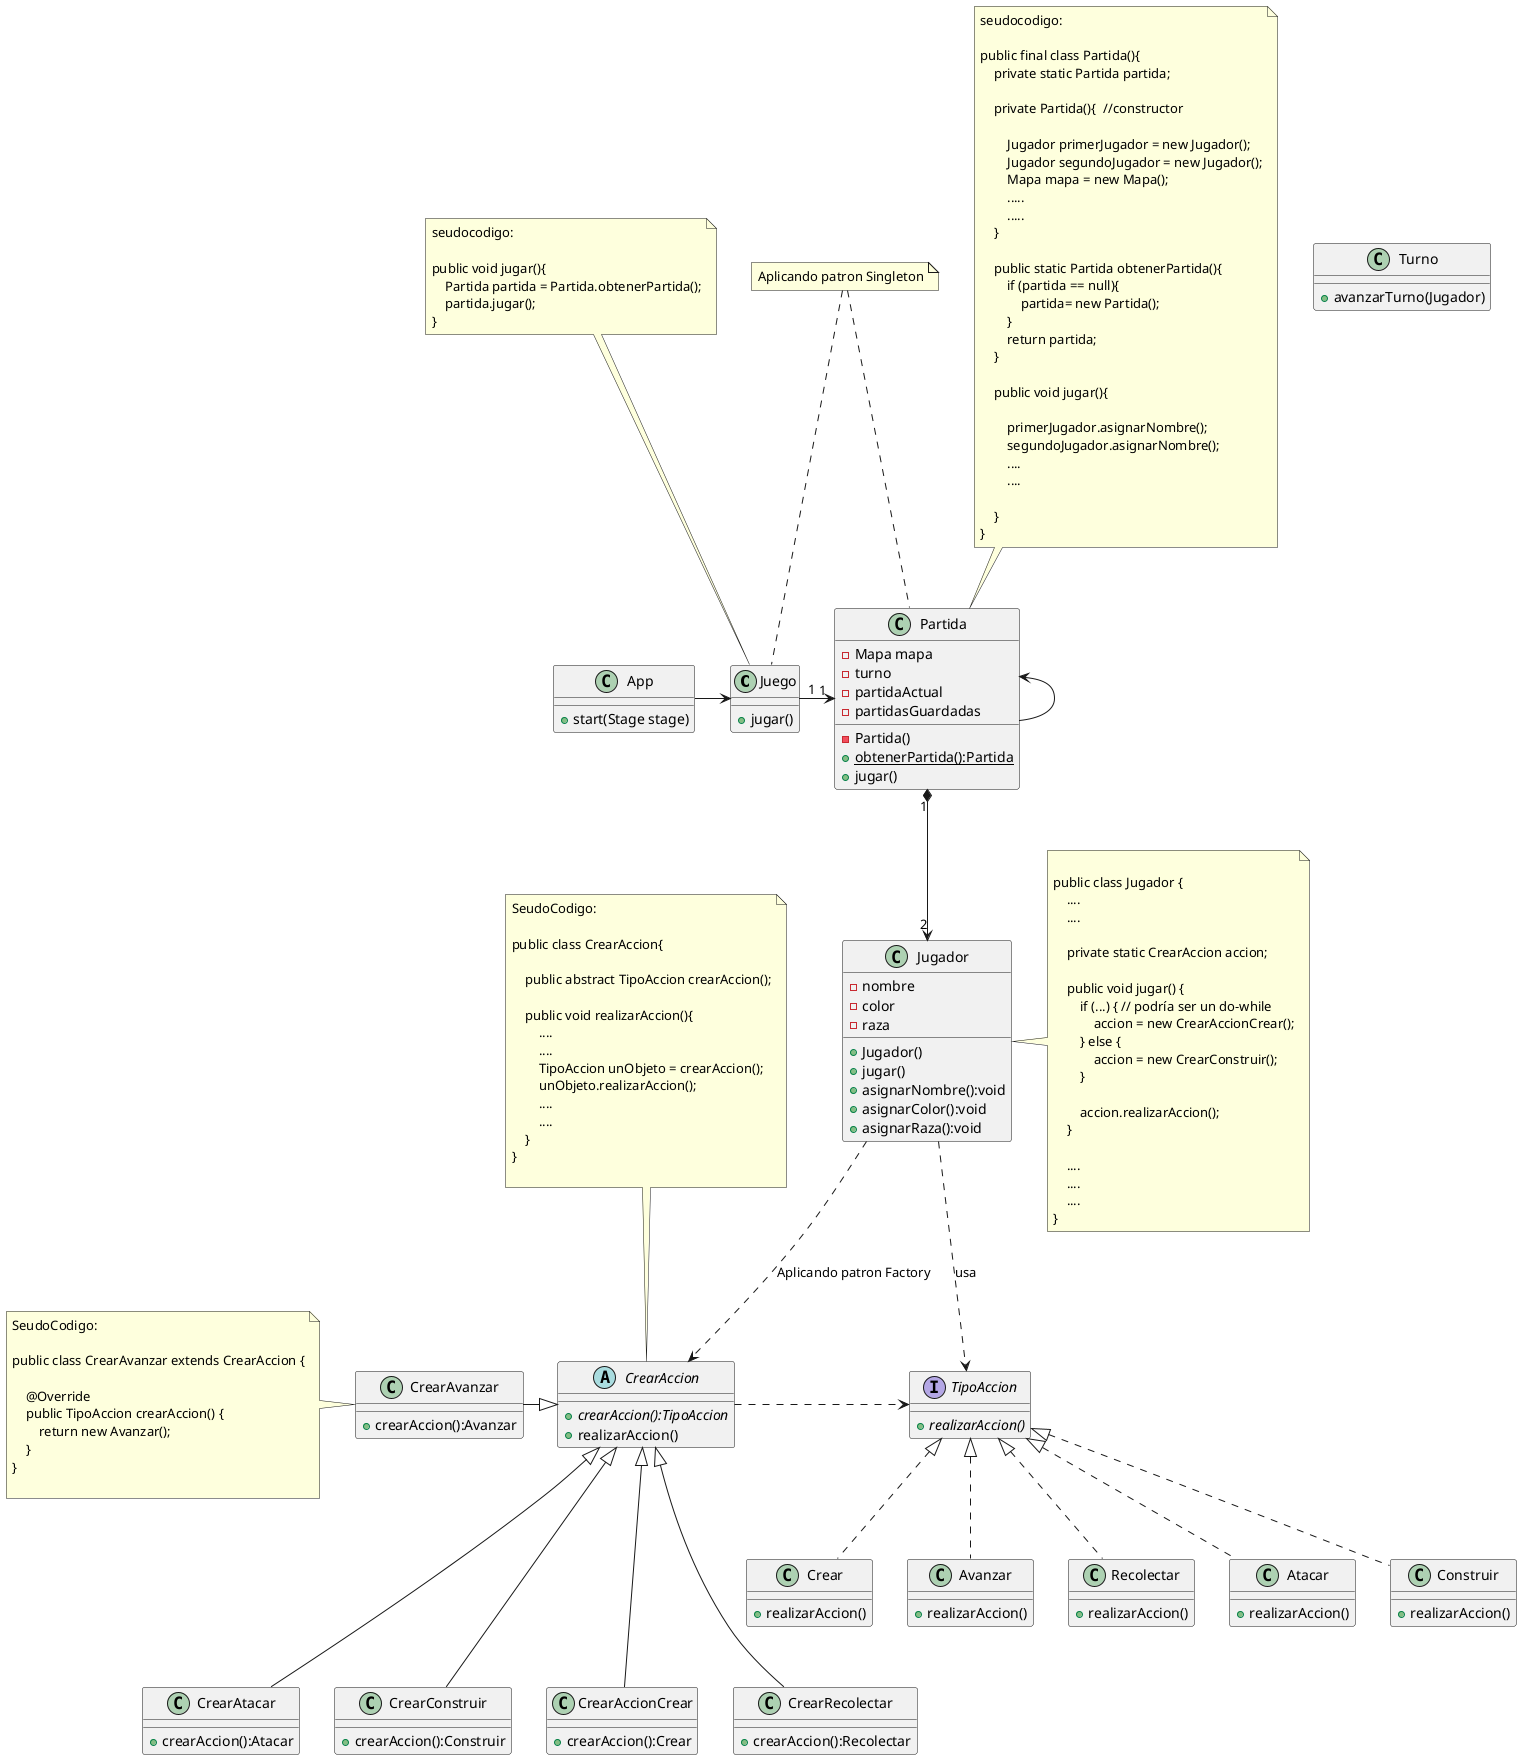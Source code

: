 @startuml

class Juego {

    + jugar()
}

note top of Juego
    seudocodigo:

    public void jugar(){
        Partida partida = Partida.obtenerPartida();
        partida.jugar();
    }
end note

class Partida {
     -Mapa mapa
     -turno
     - partidaActual
     - partidasGuardadas
     - Partida()
     +{static}obtenerPartida():Partida
     + jugar()

}





note top of Partida
    seudocodigo:

    public final class Partida(){
        private static Partida partida;

        private Partida(){  //constructor

            Jugador primerJugador = new Jugador();
            Jugador segundoJugador = new Jugador();
            Mapa mapa = new Mapa();
            .....
            .....
        }

        public static Partida obtenerPartida(){
            if (partida == null){
                partida= new Partida();
            }
            return partida;
        }

        public void jugar(){

            primerJugador.asignarNombre();
            segundoJugador.asignarNombre();
            ....
            ....

        }
    }
end note

class Jugador {
    - nombre
    - color
    - raza

    + Jugador()
    + jugar()
    + asignarNombre():void
    + asignarColor():void
    + asignarRaza():void


}





class Turno {

   +avanzarTurno(Jugador)

}

class App{
    +start(Stage stage)
}


Juego "1"->"1"Partida

Partida<-Partida

Partida "1" *-down->"2"Jugador

App -> Juego



note "Aplicando patron Singleton" as N2
Partida .left. N2
N2 .. Juego



interface TipoAccion{
    +{abstract}realizarAccion()

}

class Avanzar{
    +realizarAccion()
}




class Recolectar{
    +realizarAccion()
}
class Atacar{
    +realizarAccion()
}
class Construir{
    +realizarAccion()
}
class Crear{
    +realizarAccion()
}


TipoAccion<|.. Avanzar
TipoAccion<|.. Recolectar
TipoAccion<|.. Atacar
TipoAccion<|.. Construir
TipoAccion<|.. Crear

abstract CrearAccion{
    +{abstract}crearAccion():TipoAccion
    + realizarAccion()
}
note top of CrearAccion
SeudoCodigo:

public class CrearAccion{

    public abstract TipoAccion crearAccion();

    public void realizarAccion(){
        ....
        ....
        TipoAccion unObjeto = crearAccion();
        unObjeto.realizarAccion();
        ....
        ....
    }
}

end note
class CrearAvanzar{
    +crearAccion():Avanzar
}
note left of CrearAvanzar
SeudoCodigo:

public class CrearAvanzar extends CrearAccion {

    @Override
    public TipoAccion crearAccion() {
        return new Avanzar();
    }
}

end note



class CrearRecolectar{
    +crearAccion():Recolectar
}
class CrearAtacar{
    +crearAccion():Atacar
}
class CrearConstruir{
    +crearAccion():Construir
}
class CrearAccionCrear{
    +crearAccion():Crear
}

CrearAccion .right.> TipoAccion

CrearAccion <|-left- CrearAvanzar
CrearAccion <|--- CrearRecolectar
CrearAccion <|--- CrearAtacar
CrearAccion <|--- CrearConstruir
CrearAccion <|--- CrearAccionCrear


Jugador ..> CrearAccion: Aplicando patron Factory
Jugador ..> TipoAccion: usa

note right of Jugador

    public class Jugador {
        ....
        ....

        private static CrearAccion accion;

        public void jugar() {
            if (...) { // podría ser un do-while
                accion = new CrearAccionCrear();
            } else {
                accion = new CrearConstruir();
            }

            accion.realizarAccion();
        }

        ....
        ....
        ....
    }
end note

@enduml